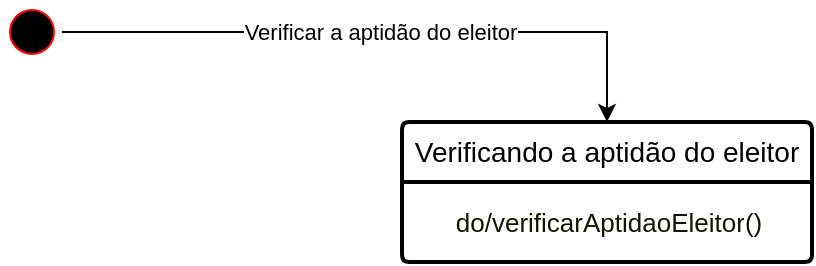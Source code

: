 <mxfile version="28.2.5">
  <diagram name="Página-1" id="3q_2kz69irQAX8l1RxPz">
    <mxGraphModel dx="872" dy="439" grid="1" gridSize="10" guides="1" tooltips="1" connect="1" arrows="1" fold="1" page="1" pageScale="1" pageWidth="827" pageHeight="1169" math="0" shadow="0">
      <root>
        <mxCell id="0" />
        <mxCell id="1" parent="0" />
        <mxCell id="tTzWvMlsgE5Cjsf7zhMq-1" value="Verificar a aptidão do eleitor" style="edgeStyle=orthogonalEdgeStyle;rounded=0;orthogonalLoop=1;jettySize=auto;html=1;" edge="1" parent="1" source="tTzWvMlsgE5Cjsf7zhMq-2" target="tTzWvMlsgE5Cjsf7zhMq-3">
          <mxGeometry relative="1" as="geometry" />
        </mxCell>
        <mxCell id="tTzWvMlsgE5Cjsf7zhMq-2" value="" style="ellipse;html=1;shape=startState;fillColor=#000000;strokeColor=#ff0000;" vertex="1" parent="1">
          <mxGeometry x="100" y="60" width="30" height="30" as="geometry" />
        </mxCell>
        <mxCell id="tTzWvMlsgE5Cjsf7zhMq-3" value="Verificando a aptidão do eleitor" style="swimlane;childLayout=stackLayout;horizontal=1;startSize=30;horizontalStack=0;rounded=1;fontSize=14;fontStyle=0;strokeWidth=2;resizeParent=0;resizeLast=1;shadow=0;dashed=0;align=center;arcSize=4;whiteSpace=wrap;html=1;" vertex="1" parent="1">
          <mxGeometry x="300" y="120" width="205" height="70" as="geometry">
            <mxRectangle x="85" y="200" width="140" height="50" as="alternateBounds" />
          </mxGeometry>
        </mxCell>
        <mxCell id="tTzWvMlsgE5Cjsf7zhMq-4" value="&lt;div&gt;&lt;font style=&quot;font-size: 13px;&quot;&gt;&lt;span style=&quot;background-color: rgb(255, 255, 255); color: rgb(19, 19, 0);&quot;&gt;do/verificarAptidaoEleitor&lt;/span&gt;&lt;span style=&quot;background-color: rgb(255, 255, 255); color: rgb(19, 19, 0);&quot;&gt;()&lt;/span&gt;&lt;/font&gt;&lt;/div&gt;" style="text;html=1;align=center;verticalAlign=middle;resizable=0;points=[];autosize=1;strokeColor=none;fillColor=none;" vertex="1" parent="tTzWvMlsgE5Cjsf7zhMq-3">
          <mxGeometry y="30" width="205" height="40" as="geometry" />
        </mxCell>
      </root>
    </mxGraphModel>
  </diagram>
</mxfile>

